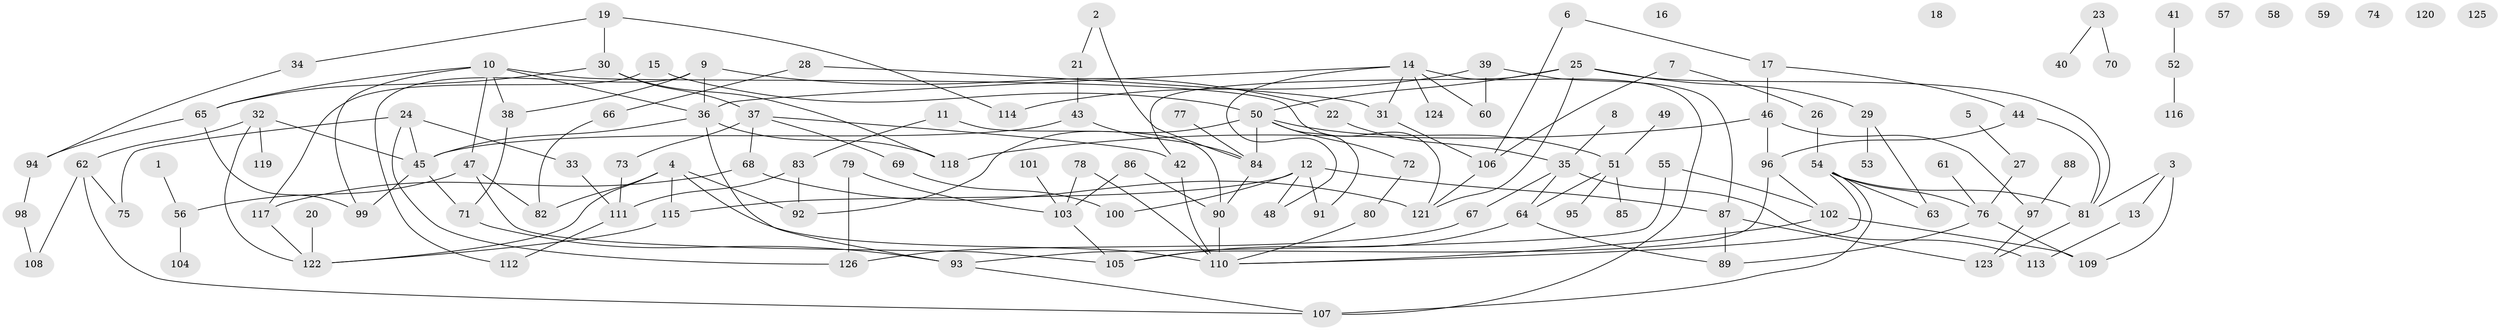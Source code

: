 // coarse degree distribution, {4: 0.2345679012345679, 2: 0.13580246913580246, 1: 0.2222222222222222, 3: 0.19753086419753085, 6: 0.07407407407407407, 7: 0.024691358024691357, 5: 0.09876543209876543, 8: 0.012345679012345678}
// Generated by graph-tools (version 1.1) at 2025/35/03/04/25 23:35:46]
// undirected, 126 vertices, 172 edges
graph export_dot {
  node [color=gray90,style=filled];
  1;
  2;
  3;
  4;
  5;
  6;
  7;
  8;
  9;
  10;
  11;
  12;
  13;
  14;
  15;
  16;
  17;
  18;
  19;
  20;
  21;
  22;
  23;
  24;
  25;
  26;
  27;
  28;
  29;
  30;
  31;
  32;
  33;
  34;
  35;
  36;
  37;
  38;
  39;
  40;
  41;
  42;
  43;
  44;
  45;
  46;
  47;
  48;
  49;
  50;
  51;
  52;
  53;
  54;
  55;
  56;
  57;
  58;
  59;
  60;
  61;
  62;
  63;
  64;
  65;
  66;
  67;
  68;
  69;
  70;
  71;
  72;
  73;
  74;
  75;
  76;
  77;
  78;
  79;
  80;
  81;
  82;
  83;
  84;
  85;
  86;
  87;
  88;
  89;
  90;
  91;
  92;
  93;
  94;
  95;
  96;
  97;
  98;
  99;
  100;
  101;
  102;
  103;
  104;
  105;
  106;
  107;
  108;
  109;
  110;
  111;
  112;
  113;
  114;
  115;
  116;
  117;
  118;
  119;
  120;
  121;
  122;
  123;
  124;
  125;
  126;
  1 -- 56;
  2 -- 21;
  2 -- 84;
  3 -- 13;
  3 -- 81;
  3 -- 109;
  4 -- 82;
  4 -- 92;
  4 -- 110;
  4 -- 115;
  4 -- 122;
  5 -- 27;
  6 -- 17;
  6 -- 106;
  7 -- 26;
  7 -- 106;
  8 -- 35;
  9 -- 22;
  9 -- 36;
  9 -- 38;
  9 -- 112;
  10 -- 36;
  10 -- 38;
  10 -- 47;
  10 -- 65;
  10 -- 99;
  10 -- 121;
  11 -- 83;
  11 -- 90;
  12 -- 48;
  12 -- 87;
  12 -- 91;
  12 -- 100;
  12 -- 115;
  13 -- 113;
  14 -- 31;
  14 -- 36;
  14 -- 48;
  14 -- 60;
  14 -- 107;
  14 -- 124;
  15 -- 50;
  15 -- 117;
  17 -- 44;
  17 -- 46;
  19 -- 30;
  19 -- 34;
  19 -- 114;
  20 -- 122;
  21 -- 43;
  22 -- 35;
  23 -- 40;
  23 -- 70;
  24 -- 33;
  24 -- 45;
  24 -- 75;
  24 -- 126;
  25 -- 29;
  25 -- 42;
  25 -- 50;
  25 -- 81;
  25 -- 121;
  26 -- 54;
  27 -- 76;
  28 -- 31;
  28 -- 66;
  29 -- 53;
  29 -- 63;
  30 -- 37;
  30 -- 65;
  30 -- 118;
  31 -- 106;
  32 -- 45;
  32 -- 62;
  32 -- 119;
  32 -- 122;
  33 -- 111;
  34 -- 94;
  35 -- 64;
  35 -- 67;
  35 -- 113;
  36 -- 45;
  36 -- 93;
  36 -- 118;
  37 -- 42;
  37 -- 68;
  37 -- 69;
  37 -- 73;
  38 -- 71;
  39 -- 60;
  39 -- 87;
  39 -- 114;
  41 -- 52;
  42 -- 110;
  43 -- 45;
  43 -- 84;
  44 -- 81;
  44 -- 96;
  45 -- 71;
  45 -- 99;
  46 -- 96;
  46 -- 97;
  46 -- 118;
  47 -- 56;
  47 -- 82;
  47 -- 105;
  49 -- 51;
  50 -- 51;
  50 -- 72;
  50 -- 84;
  50 -- 91;
  50 -- 92;
  51 -- 64;
  51 -- 85;
  51 -- 95;
  52 -- 116;
  54 -- 63;
  54 -- 76;
  54 -- 81;
  54 -- 107;
  54 -- 110;
  55 -- 93;
  55 -- 102;
  56 -- 104;
  61 -- 76;
  62 -- 75;
  62 -- 107;
  62 -- 108;
  64 -- 89;
  64 -- 105;
  65 -- 94;
  65 -- 99;
  66 -- 82;
  67 -- 126;
  68 -- 117;
  68 -- 121;
  69 -- 100;
  71 -- 93;
  72 -- 80;
  73 -- 111;
  76 -- 89;
  76 -- 109;
  77 -- 84;
  78 -- 103;
  78 -- 110;
  79 -- 103;
  79 -- 126;
  80 -- 110;
  81 -- 123;
  83 -- 92;
  83 -- 111;
  84 -- 90;
  86 -- 90;
  86 -- 103;
  87 -- 89;
  87 -- 123;
  88 -- 97;
  90 -- 110;
  93 -- 107;
  94 -- 98;
  96 -- 102;
  96 -- 105;
  97 -- 123;
  98 -- 108;
  101 -- 103;
  102 -- 109;
  102 -- 110;
  103 -- 105;
  106 -- 121;
  111 -- 112;
  115 -- 122;
  117 -- 122;
}
